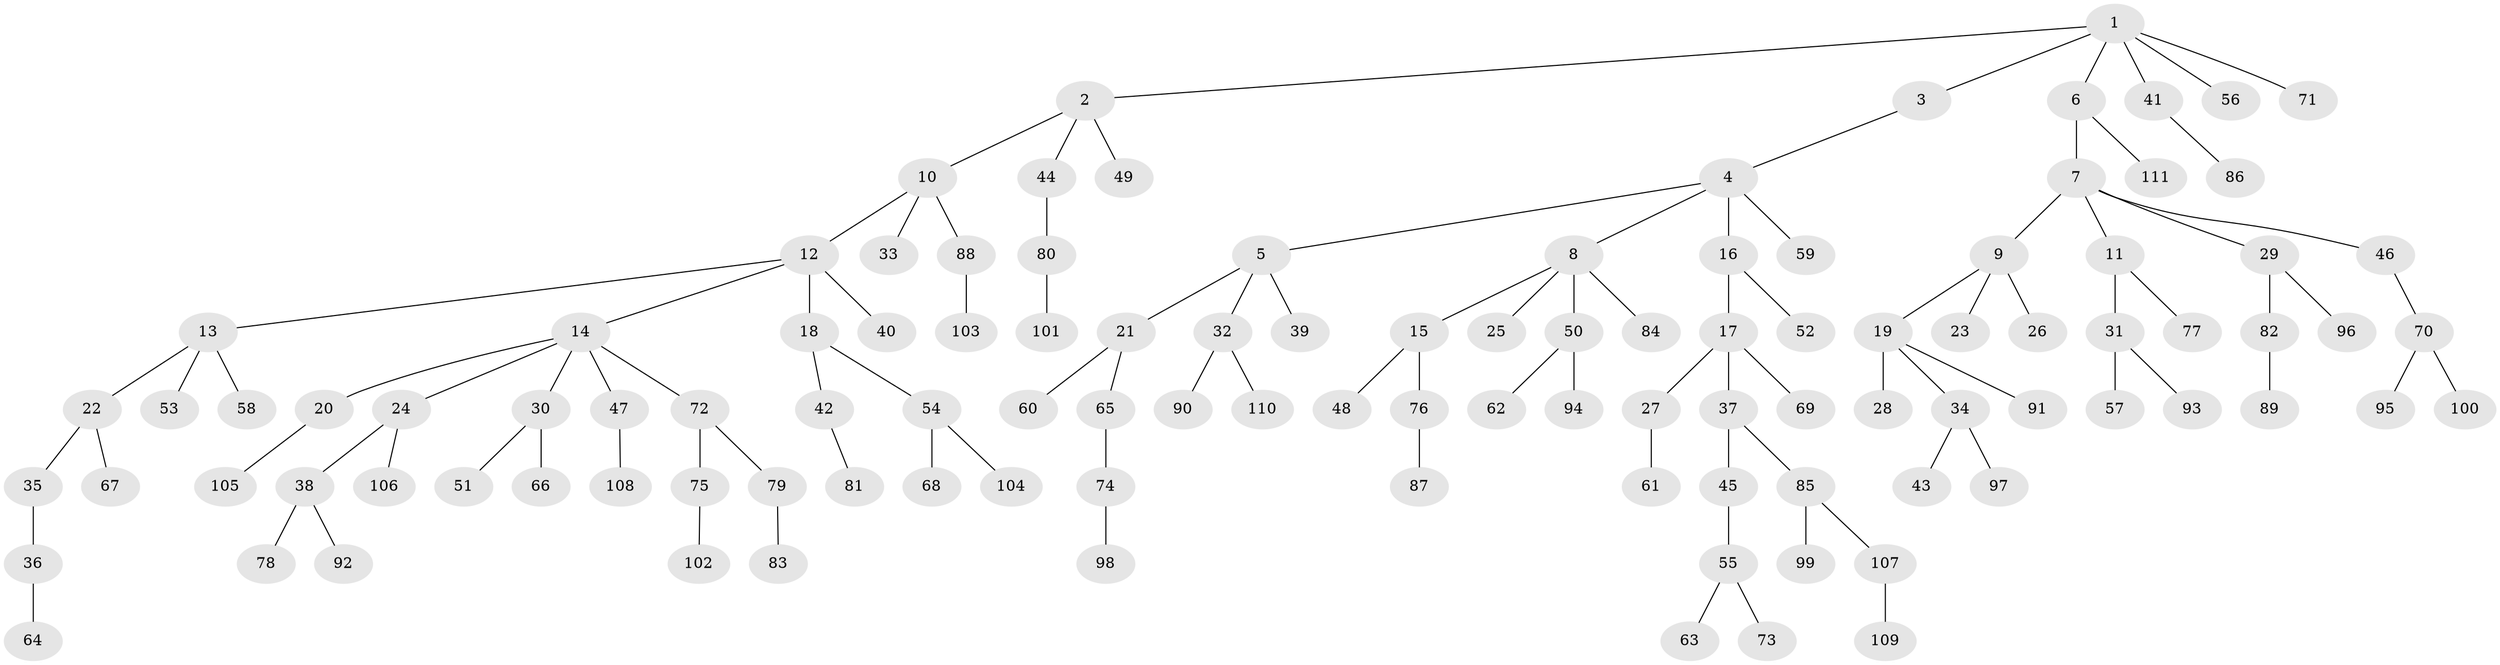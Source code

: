 // Generated by graph-tools (version 1.1) at 2025/11/02/27/25 16:11:26]
// undirected, 111 vertices, 110 edges
graph export_dot {
graph [start="1"]
  node [color=gray90,style=filled];
  1;
  2;
  3;
  4;
  5;
  6;
  7;
  8;
  9;
  10;
  11;
  12;
  13;
  14;
  15;
  16;
  17;
  18;
  19;
  20;
  21;
  22;
  23;
  24;
  25;
  26;
  27;
  28;
  29;
  30;
  31;
  32;
  33;
  34;
  35;
  36;
  37;
  38;
  39;
  40;
  41;
  42;
  43;
  44;
  45;
  46;
  47;
  48;
  49;
  50;
  51;
  52;
  53;
  54;
  55;
  56;
  57;
  58;
  59;
  60;
  61;
  62;
  63;
  64;
  65;
  66;
  67;
  68;
  69;
  70;
  71;
  72;
  73;
  74;
  75;
  76;
  77;
  78;
  79;
  80;
  81;
  82;
  83;
  84;
  85;
  86;
  87;
  88;
  89;
  90;
  91;
  92;
  93;
  94;
  95;
  96;
  97;
  98;
  99;
  100;
  101;
  102;
  103;
  104;
  105;
  106;
  107;
  108;
  109;
  110;
  111;
  1 -- 2;
  1 -- 3;
  1 -- 6;
  1 -- 41;
  1 -- 56;
  1 -- 71;
  2 -- 10;
  2 -- 44;
  2 -- 49;
  3 -- 4;
  4 -- 5;
  4 -- 8;
  4 -- 16;
  4 -- 59;
  5 -- 21;
  5 -- 32;
  5 -- 39;
  6 -- 7;
  6 -- 111;
  7 -- 9;
  7 -- 11;
  7 -- 29;
  7 -- 46;
  8 -- 15;
  8 -- 25;
  8 -- 50;
  8 -- 84;
  9 -- 19;
  9 -- 23;
  9 -- 26;
  10 -- 12;
  10 -- 33;
  10 -- 88;
  11 -- 31;
  11 -- 77;
  12 -- 13;
  12 -- 14;
  12 -- 18;
  12 -- 40;
  13 -- 22;
  13 -- 53;
  13 -- 58;
  14 -- 20;
  14 -- 24;
  14 -- 30;
  14 -- 47;
  14 -- 72;
  15 -- 48;
  15 -- 76;
  16 -- 17;
  16 -- 52;
  17 -- 27;
  17 -- 37;
  17 -- 69;
  18 -- 42;
  18 -- 54;
  19 -- 28;
  19 -- 34;
  19 -- 91;
  20 -- 105;
  21 -- 60;
  21 -- 65;
  22 -- 35;
  22 -- 67;
  24 -- 38;
  24 -- 106;
  27 -- 61;
  29 -- 82;
  29 -- 96;
  30 -- 51;
  30 -- 66;
  31 -- 57;
  31 -- 93;
  32 -- 90;
  32 -- 110;
  34 -- 43;
  34 -- 97;
  35 -- 36;
  36 -- 64;
  37 -- 45;
  37 -- 85;
  38 -- 78;
  38 -- 92;
  41 -- 86;
  42 -- 81;
  44 -- 80;
  45 -- 55;
  46 -- 70;
  47 -- 108;
  50 -- 62;
  50 -- 94;
  54 -- 68;
  54 -- 104;
  55 -- 63;
  55 -- 73;
  65 -- 74;
  70 -- 95;
  70 -- 100;
  72 -- 75;
  72 -- 79;
  74 -- 98;
  75 -- 102;
  76 -- 87;
  79 -- 83;
  80 -- 101;
  82 -- 89;
  85 -- 99;
  85 -- 107;
  88 -- 103;
  107 -- 109;
}
